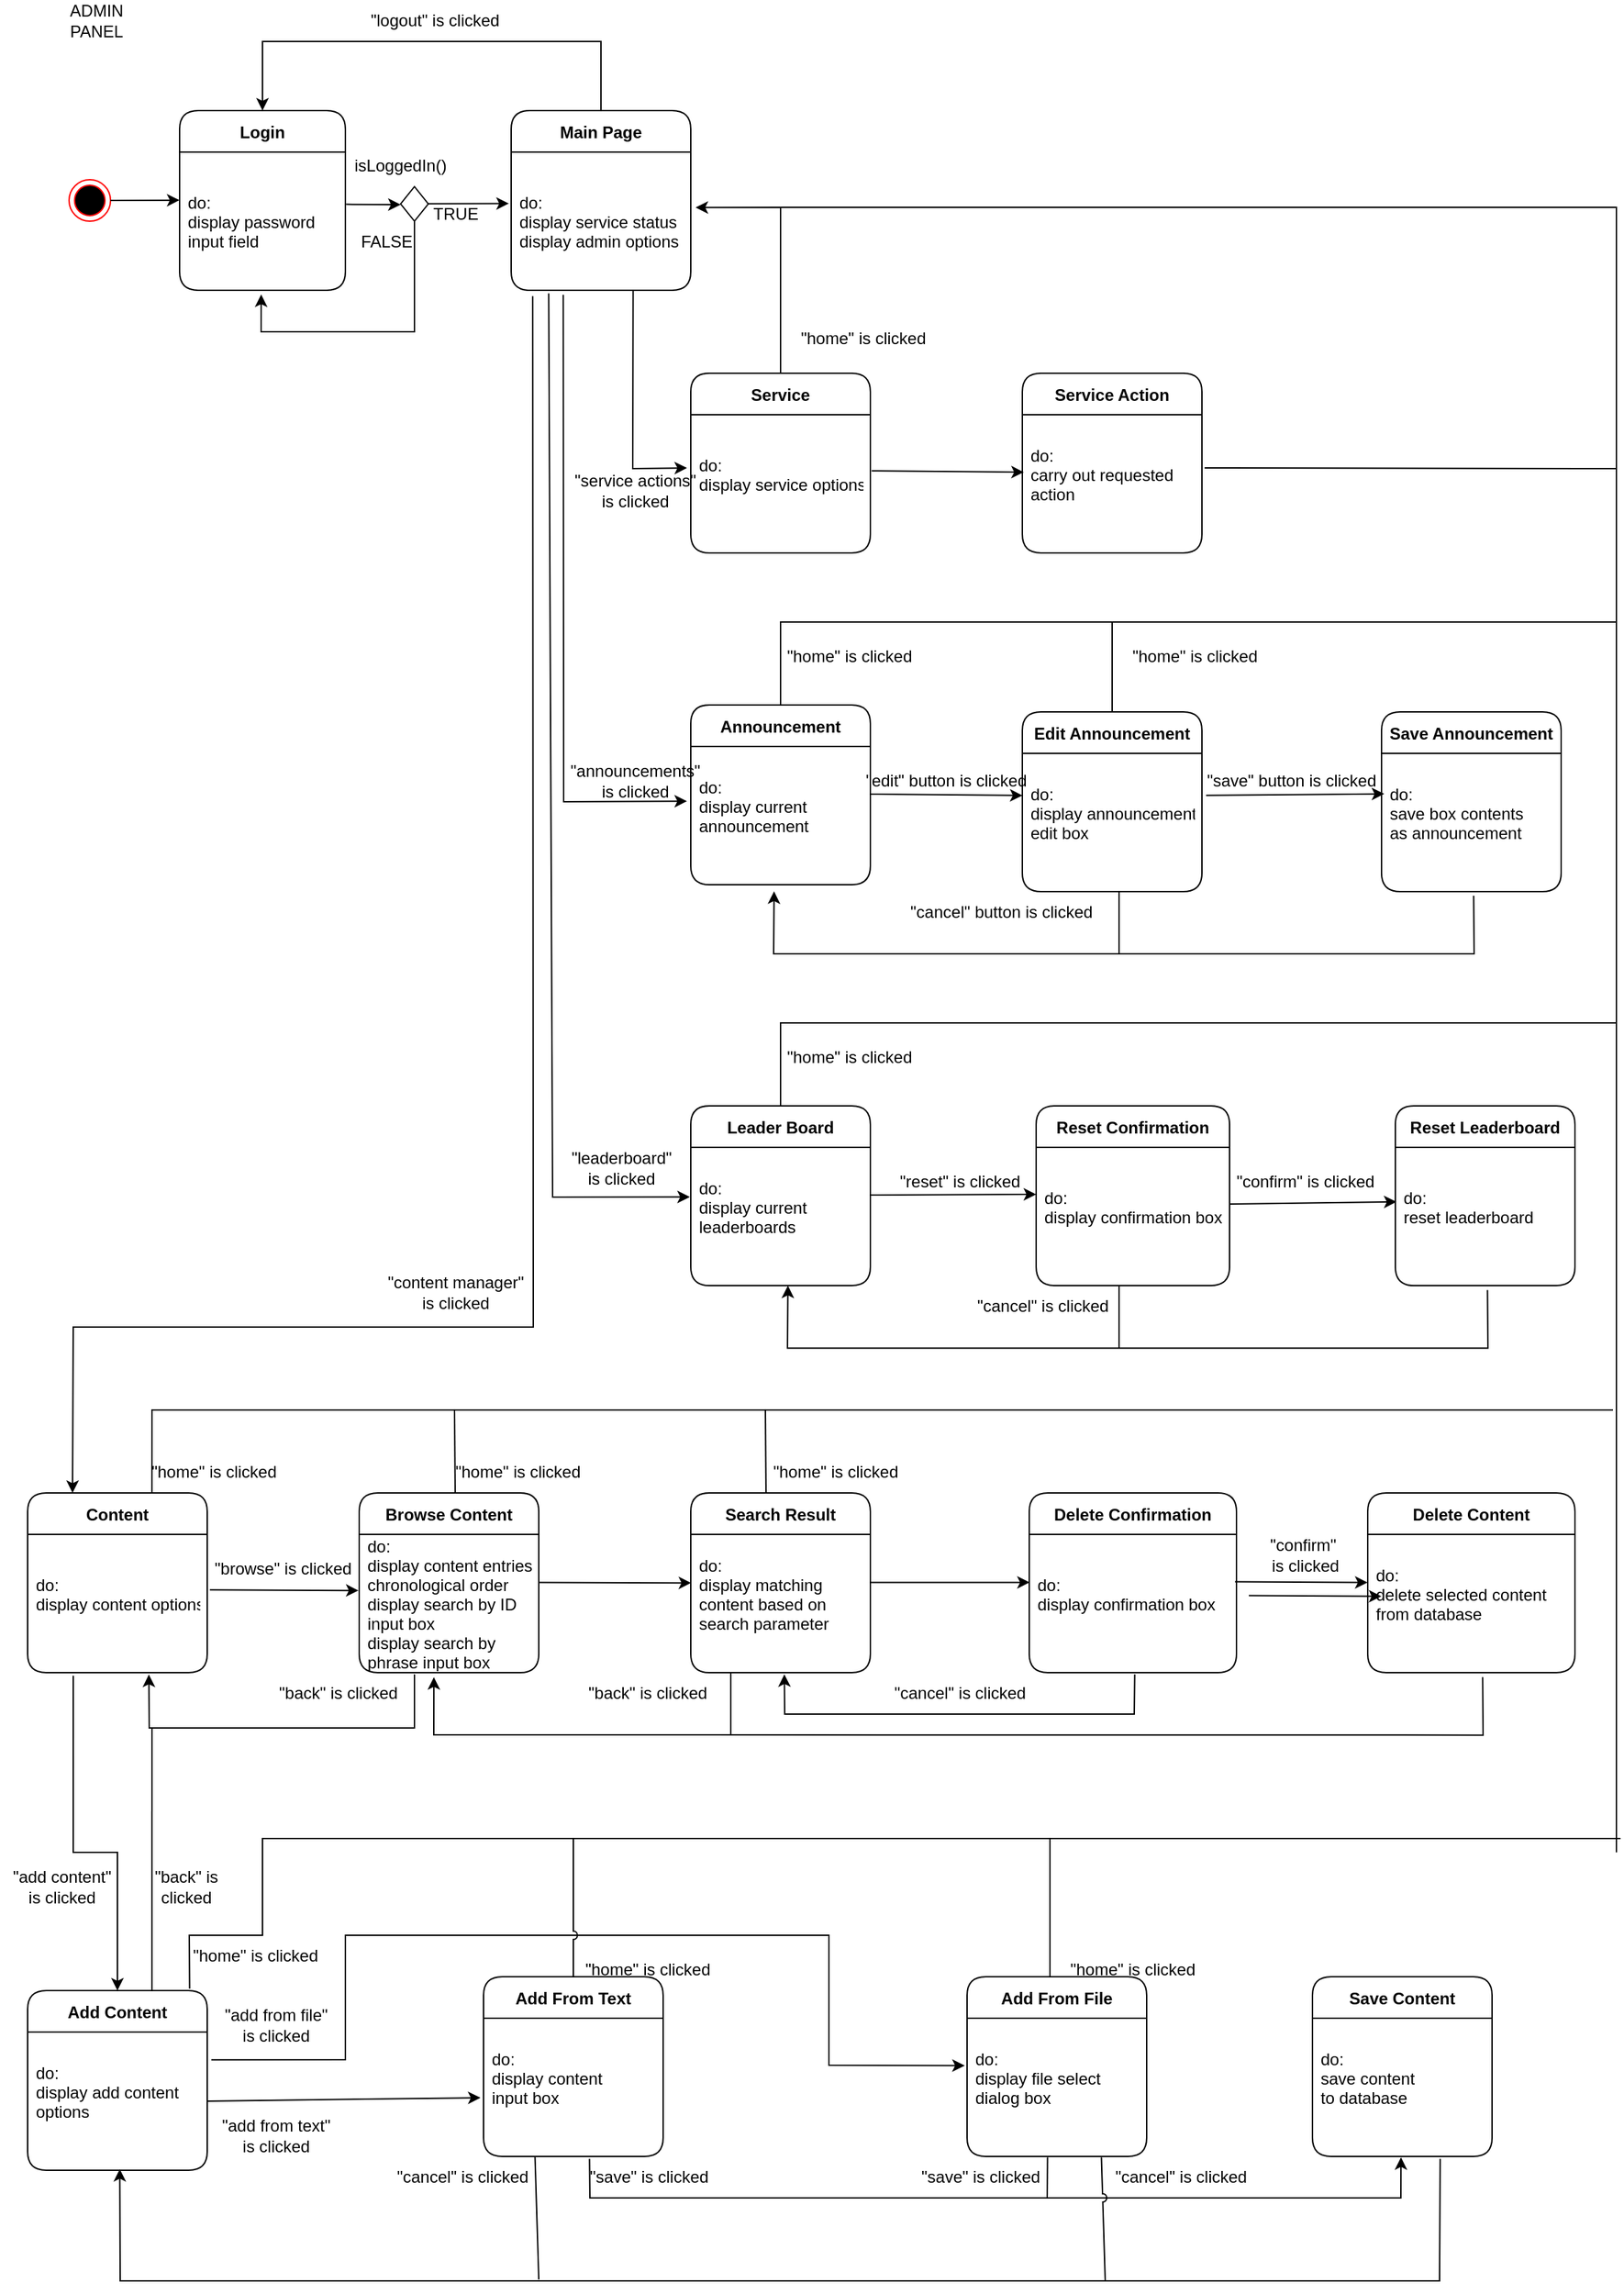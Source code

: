 <mxfile version="15.9.1" type="github">
  <diagram id="bBl0uM8PyTTQ0kxkWniF" name="Page-1">
    <mxGraphModel dx="1497" dy="802" grid="1" gridSize="10" guides="1" tooltips="1" connect="1" arrows="1" fold="1" page="1" pageScale="1" pageWidth="827" pageHeight="1169" math="0" shadow="0">
      <root>
        <mxCell id="0" />
        <mxCell id="1" parent="0" />
        <mxCell id="r1ISIz02WGAyI84771dC-1" value="" style="ellipse;html=1;shape=endState;fillColor=#000000;strokeColor=#ff0000;" parent="1" vertex="1">
          <mxGeometry x="80" y="200" width="30" height="30" as="geometry" />
        </mxCell>
        <mxCell id="r1ISIz02WGAyI84771dC-3" value="Login" style="swimlane;fontStyle=1;childLayout=stackLayout;horizontal=1;startSize=30;horizontalStack=0;resizeParent=1;resizeParentMax=0;resizeLast=0;collapsible=1;marginBottom=0;rounded=1;" parent="1" vertex="1">
          <mxGeometry x="160" y="150" width="120" height="130" as="geometry" />
        </mxCell>
        <mxCell id="r1ISIz02WGAyI84771dC-4" value="do: &#xa;display password &#xa;input field" style="text;strokeColor=none;fillColor=none;align=left;verticalAlign=middle;spacingLeft=4;spacingRight=4;overflow=hidden;points=[[0,0.5],[1,0.5]];portConstraint=eastwest;rotatable=0;" parent="r1ISIz02WGAyI84771dC-3" vertex="1">
          <mxGeometry y="30" width="120" height="100" as="geometry" />
        </mxCell>
        <mxCell id="r1ISIz02WGAyI84771dC-8" value="" style="endArrow=classic;html=1;rounded=0;exitX=1;exitY=0.5;exitDx=0;exitDy=0;entryX=-0.001;entryY=0.348;entryDx=0;entryDy=0;entryPerimeter=0;" parent="1" source="r1ISIz02WGAyI84771dC-1" target="r1ISIz02WGAyI84771dC-4" edge="1">
          <mxGeometry width="50" height="50" relative="1" as="geometry">
            <mxPoint x="160" y="170" as="sourcePoint" />
            <mxPoint x="230" y="215" as="targetPoint" />
          </mxGeometry>
        </mxCell>
        <mxCell id="HgPbjYQ1XVsyM2-B97IY-1" value="ADMIN PANEL" style="text;html=1;strokeColor=none;fillColor=none;align=center;verticalAlign=middle;whiteSpace=wrap;rounded=0;" parent="1" vertex="1">
          <mxGeometry x="70" y="70" width="60" height="30" as="geometry" />
        </mxCell>
        <mxCell id="DFZmVCu-qsXQX8Id_bJ5-1" value="Main Page" style="swimlane;fontStyle=1;childLayout=stackLayout;horizontal=1;startSize=30;horizontalStack=0;resizeParent=1;resizeParentMax=0;resizeLast=0;collapsible=1;marginBottom=0;rounded=1;" vertex="1" parent="1">
          <mxGeometry x="400" y="150" width="130" height="130" as="geometry" />
        </mxCell>
        <mxCell id="DFZmVCu-qsXQX8Id_bJ5-2" value="do:&#xa;display service status &#xa;display admin options" style="text;strokeColor=none;fillColor=none;align=left;verticalAlign=middle;spacingLeft=4;spacingRight=4;overflow=hidden;points=[[0,0.5],[1,0.5]];portConstraint=eastwest;rotatable=0;" vertex="1" parent="DFZmVCu-qsXQX8Id_bJ5-1">
          <mxGeometry y="30" width="130" height="100" as="geometry" />
        </mxCell>
        <mxCell id="DFZmVCu-qsXQX8Id_bJ5-3" value="" style="rhombus;whiteSpace=wrap;html=1;" vertex="1" parent="1">
          <mxGeometry x="320" y="205" width="20" height="25" as="geometry" />
        </mxCell>
        <mxCell id="DFZmVCu-qsXQX8Id_bJ5-4" value="" style="endArrow=classic;html=1;rounded=0;exitX=1.005;exitY=0.378;exitDx=0;exitDy=0;exitPerimeter=0;" edge="1" parent="1" source="r1ISIz02WGAyI84771dC-4">
          <mxGeometry width="50" height="50" relative="1" as="geometry">
            <mxPoint x="390" y="410" as="sourcePoint" />
            <mxPoint x="320" y="218" as="targetPoint" />
          </mxGeometry>
        </mxCell>
        <mxCell id="DFZmVCu-qsXQX8Id_bJ5-6" value="" style="endArrow=classic;html=1;rounded=0;exitX=1.005;exitY=0.378;exitDx=0;exitDy=0;exitPerimeter=0;entryX=-0.013;entryY=0.372;entryDx=0;entryDy=0;entryPerimeter=0;" edge="1" parent="1" target="DFZmVCu-qsXQX8Id_bJ5-2">
          <mxGeometry width="50" height="50" relative="1" as="geometry">
            <mxPoint x="340.0" y="217.4" as="sourcePoint" />
            <mxPoint x="379.4" y="217.6" as="targetPoint" />
          </mxGeometry>
        </mxCell>
        <mxCell id="DFZmVCu-qsXQX8Id_bJ5-7" value="" style="endArrow=classic;html=1;rounded=0;exitX=1.005;exitY=0.378;exitDx=0;exitDy=0;exitPerimeter=0;entryX=0.492;entryY=1.03;entryDx=0;entryDy=0;entryPerimeter=0;" edge="1" parent="1" target="r1ISIz02WGAyI84771dC-4">
          <mxGeometry width="50" height="50" relative="1" as="geometry">
            <mxPoint x="330" y="230.0" as="sourcePoint" />
            <mxPoint x="300" y="270" as="targetPoint" />
            <Array as="points">
              <mxPoint x="330" y="310" />
              <mxPoint x="219" y="310" />
            </Array>
          </mxGeometry>
        </mxCell>
        <mxCell id="DFZmVCu-qsXQX8Id_bJ5-8" value="isLoggedIn()" style="text;html=1;strokeColor=none;fillColor=none;align=center;verticalAlign=middle;whiteSpace=wrap;rounded=0;" vertex="1" parent="1">
          <mxGeometry x="290" y="175" width="60" height="30" as="geometry" />
        </mxCell>
        <mxCell id="DFZmVCu-qsXQX8Id_bJ5-9" value="TRUE" style="text;html=1;strokeColor=none;fillColor=none;align=center;verticalAlign=middle;whiteSpace=wrap;rounded=0;" vertex="1" parent="1">
          <mxGeometry x="330" y="210" width="60" height="30" as="geometry" />
        </mxCell>
        <mxCell id="DFZmVCu-qsXQX8Id_bJ5-10" value="FALSE" style="text;html=1;strokeColor=none;fillColor=none;align=center;verticalAlign=middle;whiteSpace=wrap;rounded=0;" vertex="1" parent="1">
          <mxGeometry x="280" y="230" width="60" height="30" as="geometry" />
        </mxCell>
        <mxCell id="DFZmVCu-qsXQX8Id_bJ5-11" value="Service" style="swimlane;fontStyle=1;childLayout=stackLayout;horizontal=1;startSize=30;horizontalStack=0;resizeParent=1;resizeParentMax=0;resizeLast=0;collapsible=1;marginBottom=0;rounded=1;" vertex="1" parent="1">
          <mxGeometry x="530" y="340" width="130" height="130" as="geometry" />
        </mxCell>
        <mxCell id="DFZmVCu-qsXQX8Id_bJ5-12" value="do:&#xa;display service options&#xa;" style="text;strokeColor=none;fillColor=none;align=left;verticalAlign=middle;spacingLeft=4;spacingRight=4;overflow=hidden;points=[[0,0.5],[1,0.5]];portConstraint=eastwest;rotatable=0;" vertex="1" parent="DFZmVCu-qsXQX8Id_bJ5-11">
          <mxGeometry y="30" width="130" height="100" as="geometry" />
        </mxCell>
        <mxCell id="DFZmVCu-qsXQX8Id_bJ5-13" value="" style="endArrow=classic;html=1;rounded=0;exitX=0.5;exitY=0;exitDx=0;exitDy=0;entryX=0.5;entryY=0;entryDx=0;entryDy=0;" edge="1" parent="1" source="DFZmVCu-qsXQX8Id_bJ5-1" target="r1ISIz02WGAyI84771dC-3">
          <mxGeometry width="50" height="50" relative="1" as="geometry">
            <mxPoint x="460" y="360" as="sourcePoint" />
            <mxPoint x="510" y="310" as="targetPoint" />
            <Array as="points">
              <mxPoint x="465" y="100" />
              <mxPoint x="220" y="100" />
            </Array>
          </mxGeometry>
        </mxCell>
        <mxCell id="DFZmVCu-qsXQX8Id_bJ5-14" value="&quot;logout&quot; is clicked" style="text;html=1;strokeColor=none;fillColor=none;align=center;verticalAlign=middle;whiteSpace=wrap;rounded=0;" vertex="1" parent="1">
          <mxGeometry x="260" y="70" width="170" height="30" as="geometry" />
        </mxCell>
        <mxCell id="DFZmVCu-qsXQX8Id_bJ5-15" value="Service Action" style="swimlane;fontStyle=1;childLayout=stackLayout;horizontal=1;startSize=30;horizontalStack=0;resizeParent=1;resizeParentMax=0;resizeLast=0;collapsible=1;marginBottom=0;rounded=1;" vertex="1" parent="1">
          <mxGeometry x="770" y="340" width="130" height="130" as="geometry" />
        </mxCell>
        <mxCell id="DFZmVCu-qsXQX8Id_bJ5-16" value="do:&#xa;carry out requested &#xa;action&#xa;" style="text;strokeColor=none;fillColor=none;align=left;verticalAlign=middle;spacingLeft=4;spacingRight=4;overflow=hidden;points=[[0,0.5],[1,0.5]];portConstraint=eastwest;rotatable=0;" vertex="1" parent="DFZmVCu-qsXQX8Id_bJ5-15">
          <mxGeometry y="30" width="130" height="100" as="geometry" />
        </mxCell>
        <mxCell id="DFZmVCu-qsXQX8Id_bJ5-17" value="" style="endArrow=classic;html=1;rounded=0;exitX=1.007;exitY=0.406;exitDx=0;exitDy=0;exitPerimeter=0;entryX=0.008;entryY=0.416;entryDx=0;entryDy=0;entryPerimeter=0;" edge="1" parent="1" source="DFZmVCu-qsXQX8Id_bJ5-12" target="DFZmVCu-qsXQX8Id_bJ5-16">
          <mxGeometry width="50" height="50" relative="1" as="geometry">
            <mxPoint x="460" y="350" as="sourcePoint" />
            <mxPoint x="510" y="300" as="targetPoint" />
          </mxGeometry>
        </mxCell>
        <mxCell id="DFZmVCu-qsXQX8Id_bJ5-18" value="&quot;edit&quot; button is clicked" style="text;html=1;strokeColor=none;fillColor=none;align=center;verticalAlign=middle;whiteSpace=wrap;rounded=0;" vertex="1" parent="1">
          <mxGeometry x="630" y="620" width="170" height="30" as="geometry" />
        </mxCell>
        <mxCell id="DFZmVCu-qsXQX8Id_bJ5-19" value="&quot;home&quot; is clicked" style="text;html=1;strokeColor=none;fillColor=none;align=center;verticalAlign=middle;whiteSpace=wrap;rounded=0;" vertex="1" parent="1">
          <mxGeometry x="570" y="300" width="170" height="30" as="geometry" />
        </mxCell>
        <mxCell id="DFZmVCu-qsXQX8Id_bJ5-21" value="" style="endArrow=classic;html=1;rounded=0;exitX=0.5;exitY=0;exitDx=0;exitDy=0;entryX=1.027;entryY=0.401;entryDx=0;entryDy=0;entryPerimeter=0;" edge="1" parent="1" source="DFZmVCu-qsXQX8Id_bJ5-11" target="DFZmVCu-qsXQX8Id_bJ5-2">
          <mxGeometry width="50" height="50" relative="1" as="geometry">
            <mxPoint x="420" y="300" as="sourcePoint" />
            <mxPoint x="470" y="250" as="targetPoint" />
            <Array as="points">
              <mxPoint x="595" y="220" />
            </Array>
          </mxGeometry>
        </mxCell>
        <mxCell id="DFZmVCu-qsXQX8Id_bJ5-22" value="" style="endArrow=none;html=1;rounded=0;" edge="1" parent="1">
          <mxGeometry width="50" height="50" relative="1" as="geometry">
            <mxPoint x="1200" y="1410" as="sourcePoint" />
            <mxPoint x="590" y="220" as="targetPoint" />
            <Array as="points">
              <mxPoint x="1200" y="220" />
            </Array>
          </mxGeometry>
        </mxCell>
        <mxCell id="DFZmVCu-qsXQX8Id_bJ5-23" value="" style="endArrow=none;html=1;rounded=0;exitX=1.015;exitY=0.385;exitDx=0;exitDy=0;exitPerimeter=0;" edge="1" parent="1" source="DFZmVCu-qsXQX8Id_bJ5-16">
          <mxGeometry width="50" height="50" relative="1" as="geometry">
            <mxPoint x="420" y="300" as="sourcePoint" />
            <mxPoint x="1200" y="409" as="targetPoint" />
          </mxGeometry>
        </mxCell>
        <mxCell id="DFZmVCu-qsXQX8Id_bJ5-24" value="Announcement" style="swimlane;fontStyle=1;childLayout=stackLayout;horizontal=1;startSize=30;horizontalStack=0;resizeParent=1;resizeParentMax=0;resizeLast=0;collapsible=1;marginBottom=0;rounded=1;" vertex="1" parent="1">
          <mxGeometry x="530" y="580" width="130" height="130" as="geometry" />
        </mxCell>
        <mxCell id="DFZmVCu-qsXQX8Id_bJ5-25" value="do:&#xa;display current &#xa;announcement&#xa;" style="text;strokeColor=none;fillColor=none;align=left;verticalAlign=middle;spacingLeft=4;spacingRight=4;overflow=hidden;points=[[0,0.5],[1,0.5]];portConstraint=eastwest;rotatable=0;" vertex="1" parent="DFZmVCu-qsXQX8Id_bJ5-24">
          <mxGeometry y="30" width="130" height="100" as="geometry" />
        </mxCell>
        <mxCell id="DFZmVCu-qsXQX8Id_bJ5-26" value="" style="endArrow=none;html=1;rounded=0;exitX=0.5;exitY=0;exitDx=0;exitDy=0;" edge="1" parent="1" source="DFZmVCu-qsXQX8Id_bJ5-24">
          <mxGeometry width="50" height="50" relative="1" as="geometry">
            <mxPoint x="590" y="570" as="sourcePoint" />
            <mxPoint x="1200" y="520" as="targetPoint" />
            <Array as="points">
              <mxPoint x="595" y="520" />
            </Array>
          </mxGeometry>
        </mxCell>
        <mxCell id="DFZmVCu-qsXQX8Id_bJ5-28" value="&quot;home&quot; is clicked" style="text;html=1;strokeColor=none;fillColor=none;align=center;verticalAlign=middle;whiteSpace=wrap;rounded=0;" vertex="1" parent="1">
          <mxGeometry x="560" y="530" width="170" height="30" as="geometry" />
        </mxCell>
        <mxCell id="DFZmVCu-qsXQX8Id_bJ5-29" value="Edit Announcement" style="swimlane;fontStyle=1;childLayout=stackLayout;horizontal=1;startSize=30;horizontalStack=0;resizeParent=1;resizeParentMax=0;resizeLast=0;collapsible=1;marginBottom=0;rounded=1;" vertex="1" parent="1">
          <mxGeometry x="770" y="585" width="130" height="130" as="geometry" />
        </mxCell>
        <mxCell id="DFZmVCu-qsXQX8Id_bJ5-30" value="do:&#xa;display announcement &#xa;edit box&#xa;" style="text;strokeColor=none;fillColor=none;align=left;verticalAlign=middle;spacingLeft=4;spacingRight=4;overflow=hidden;points=[[0,0.5],[1,0.5]];portConstraint=eastwest;rotatable=0;" vertex="1" parent="DFZmVCu-qsXQX8Id_bJ5-29">
          <mxGeometry y="30" width="130" height="100" as="geometry" />
        </mxCell>
        <mxCell id="DFZmVCu-qsXQX8Id_bJ5-31" value="" style="endArrow=classic;html=1;rounded=0;exitX=1.007;exitY=0.406;exitDx=0;exitDy=0;exitPerimeter=0;entryX=0.008;entryY=0.416;entryDx=0;entryDy=0;entryPerimeter=0;" edge="1" parent="1">
          <mxGeometry width="50" height="50" relative="1" as="geometry">
            <mxPoint x="660.0" y="644.47" as="sourcePoint" />
            <mxPoint x="770.13" y="645.47" as="targetPoint" />
          </mxGeometry>
        </mxCell>
        <mxCell id="DFZmVCu-qsXQX8Id_bJ5-32" value="Save Announcement" style="swimlane;fontStyle=1;childLayout=stackLayout;horizontal=1;startSize=30;horizontalStack=0;resizeParent=1;resizeParentMax=0;resizeLast=0;collapsible=1;marginBottom=0;rounded=1;" vertex="1" parent="1">
          <mxGeometry x="1030" y="585" width="130" height="130" as="geometry" />
        </mxCell>
        <mxCell id="DFZmVCu-qsXQX8Id_bJ5-33" value="do:&#xa;save box contents&#xa;as announcement&#xa;" style="text;strokeColor=none;fillColor=none;align=left;verticalAlign=middle;spacingLeft=4;spacingRight=4;overflow=hidden;points=[[0,0.5],[1,0.5]];portConstraint=eastwest;rotatable=0;" vertex="1" parent="DFZmVCu-qsXQX8Id_bJ5-32">
          <mxGeometry y="30" width="130" height="100" as="geometry" />
        </mxCell>
        <mxCell id="DFZmVCu-qsXQX8Id_bJ5-34" value="" style="endArrow=classic;html=1;rounded=0;exitX=1.023;exitY=0.304;exitDx=0;exitDy=0;exitPerimeter=0;entryX=0.015;entryY=0.293;entryDx=0;entryDy=0;entryPerimeter=0;" edge="1" parent="1" source="DFZmVCu-qsXQX8Id_bJ5-30" target="DFZmVCu-qsXQX8Id_bJ5-33">
          <mxGeometry width="50" height="50" relative="1" as="geometry">
            <mxPoint x="640" y="610" as="sourcePoint" />
            <mxPoint x="690" y="560" as="targetPoint" />
          </mxGeometry>
        </mxCell>
        <mxCell id="DFZmVCu-qsXQX8Id_bJ5-35" value="&quot;save&quot; button is clicked" style="text;html=1;strokeColor=none;fillColor=none;align=center;verticalAlign=middle;whiteSpace=wrap;rounded=0;" vertex="1" parent="1">
          <mxGeometry x="880" y="620" width="170" height="30" as="geometry" />
        </mxCell>
        <mxCell id="DFZmVCu-qsXQX8Id_bJ5-38" value="&quot;home&quot; is clicked" style="text;html=1;strokeColor=none;fillColor=none;align=center;verticalAlign=middle;whiteSpace=wrap;rounded=0;" vertex="1" parent="1">
          <mxGeometry x="810" y="530" width="170" height="30" as="geometry" />
        </mxCell>
        <mxCell id="DFZmVCu-qsXQX8Id_bJ5-39" value="" style="endArrow=none;html=1;rounded=0;entryX=0.5;entryY=0;entryDx=0;entryDy=0;" edge="1" parent="1" target="DFZmVCu-qsXQX8Id_bJ5-29">
          <mxGeometry width="50" height="50" relative="1" as="geometry">
            <mxPoint x="835" y="520" as="sourcePoint" />
            <mxPoint x="690" y="560" as="targetPoint" />
          </mxGeometry>
        </mxCell>
        <mxCell id="DFZmVCu-qsXQX8Id_bJ5-40" value="" style="endArrow=classic;html=1;rounded=0;entryX=0.464;entryY=1.048;entryDx=0;entryDy=0;entryPerimeter=0;exitX=0.513;exitY=1.03;exitDx=0;exitDy=0;exitPerimeter=0;" edge="1" parent="1" source="DFZmVCu-qsXQX8Id_bJ5-33" target="DFZmVCu-qsXQX8Id_bJ5-25">
          <mxGeometry width="50" height="50" relative="1" as="geometry">
            <mxPoint x="840" y="715" as="sourcePoint" />
            <mxPoint x="690" y="560" as="targetPoint" />
            <Array as="points">
              <mxPoint x="1097" y="760" />
              <mxPoint x="590" y="760" />
            </Array>
          </mxGeometry>
        </mxCell>
        <mxCell id="DFZmVCu-qsXQX8Id_bJ5-41" value="&quot;cancel&quot; button is clicked" style="text;html=1;strokeColor=none;fillColor=none;align=center;verticalAlign=middle;whiteSpace=wrap;rounded=0;" vertex="1" parent="1">
          <mxGeometry x="670" y="715" width="170" height="30" as="geometry" />
        </mxCell>
        <mxCell id="DFZmVCu-qsXQX8Id_bJ5-42" value="Leader Board" style="swimlane;fontStyle=1;childLayout=stackLayout;horizontal=1;startSize=30;horizontalStack=0;resizeParent=1;resizeParentMax=0;resizeLast=0;collapsible=1;marginBottom=0;rounded=1;" vertex="1" parent="1">
          <mxGeometry x="530" y="870" width="130" height="130" as="geometry" />
        </mxCell>
        <mxCell id="DFZmVCu-qsXQX8Id_bJ5-43" value="do:&#xa;display current &#xa;leaderboards&#xa;" style="text;strokeColor=none;fillColor=none;align=left;verticalAlign=middle;spacingLeft=4;spacingRight=4;overflow=hidden;points=[[0,0.5],[1,0.5]];portConstraint=eastwest;rotatable=0;" vertex="1" parent="DFZmVCu-qsXQX8Id_bJ5-42">
          <mxGeometry y="30" width="130" height="100" as="geometry" />
        </mxCell>
        <mxCell id="DFZmVCu-qsXQX8Id_bJ5-44" value="Reset Confirmation" style="swimlane;fontStyle=1;childLayout=stackLayout;horizontal=1;startSize=30;horizontalStack=0;resizeParent=1;resizeParentMax=0;resizeLast=0;collapsible=1;marginBottom=0;rounded=1;" vertex="1" parent="1">
          <mxGeometry x="780" y="870" width="140" height="130" as="geometry" />
        </mxCell>
        <mxCell id="DFZmVCu-qsXQX8Id_bJ5-45" value="do:&#xa;display confirmation box&#xa;" style="text;strokeColor=none;fillColor=none;align=left;verticalAlign=middle;spacingLeft=4;spacingRight=4;overflow=hidden;points=[[0,0.5],[1,0.5]];portConstraint=eastwest;rotatable=0;" vertex="1" parent="DFZmVCu-qsXQX8Id_bJ5-44">
          <mxGeometry y="30" width="140" height="100" as="geometry" />
        </mxCell>
        <mxCell id="DFZmVCu-qsXQX8Id_bJ5-46" value="Reset Leaderboard" style="swimlane;fontStyle=1;childLayout=stackLayout;horizontal=1;startSize=30;horizontalStack=0;resizeParent=1;resizeParentMax=0;resizeLast=0;collapsible=1;marginBottom=0;rounded=1;" vertex="1" parent="1">
          <mxGeometry x="1040" y="870" width="130" height="130" as="geometry" />
        </mxCell>
        <mxCell id="DFZmVCu-qsXQX8Id_bJ5-47" value="do:&#xa;reset leaderboard&#xa;" style="text;strokeColor=none;fillColor=none;align=left;verticalAlign=middle;spacingLeft=4;spacingRight=4;overflow=hidden;points=[[0,0.5],[1,0.5]];portConstraint=eastwest;rotatable=0;" vertex="1" parent="DFZmVCu-qsXQX8Id_bJ5-46">
          <mxGeometry y="30" width="130" height="100" as="geometry" />
        </mxCell>
        <mxCell id="DFZmVCu-qsXQX8Id_bJ5-49" value="" style="endArrow=classic;html=1;rounded=0;entryX=0.464;entryY=1.048;entryDx=0;entryDy=0;entryPerimeter=0;exitX=0.513;exitY=1.03;exitDx=0;exitDy=0;exitPerimeter=0;" edge="1" parent="1">
          <mxGeometry width="50" height="50" relative="1" as="geometry">
            <mxPoint x="1106.69" y="1003.2" as="sourcePoint" />
            <mxPoint x="600.32" y="1000" as="targetPoint" />
            <Array as="points">
              <mxPoint x="1107" y="1045.2" />
              <mxPoint x="600" y="1045.2" />
            </Array>
          </mxGeometry>
        </mxCell>
        <mxCell id="DFZmVCu-qsXQX8Id_bJ5-50" value="" style="endArrow=none;html=1;rounded=0;exitX=0.5;exitY=0;exitDx=0;exitDy=0;" edge="1" parent="1">
          <mxGeometry width="50" height="50" relative="1" as="geometry">
            <mxPoint x="595" y="870" as="sourcePoint" />
            <mxPoint x="1200" y="810" as="targetPoint" />
            <Array as="points">
              <mxPoint x="595" y="810" />
            </Array>
          </mxGeometry>
        </mxCell>
        <mxCell id="DFZmVCu-qsXQX8Id_bJ5-51" value="&quot;home&quot; is clicked" style="text;html=1;strokeColor=none;fillColor=none;align=center;verticalAlign=middle;whiteSpace=wrap;rounded=0;" vertex="1" parent="1">
          <mxGeometry x="560" y="820" width="170" height="30" as="geometry" />
        </mxCell>
        <mxCell id="DFZmVCu-qsXQX8Id_bJ5-54" value="&quot;cancel&quot; is clicked" style="text;html=1;strokeColor=none;fillColor=none;align=center;verticalAlign=middle;whiteSpace=wrap;rounded=0;" vertex="1" parent="1">
          <mxGeometry x="700" y="1000" width="170" height="30" as="geometry" />
        </mxCell>
        <mxCell id="DFZmVCu-qsXQX8Id_bJ5-55" value="" style="endArrow=none;html=1;rounded=0;exitX=1;exitY=0;exitDx=0;exitDy=0;" edge="1" parent="1" source="DFZmVCu-qsXQX8Id_bJ5-41">
          <mxGeometry width="50" height="50" relative="1" as="geometry">
            <mxPoint x="640" y="790" as="sourcePoint" />
            <mxPoint x="840" y="760" as="targetPoint" />
          </mxGeometry>
        </mxCell>
        <mxCell id="DFZmVCu-qsXQX8Id_bJ5-56" value="" style="endArrow=none;html=1;rounded=0;exitX=1;exitY=0;exitDx=0;exitDy=0;" edge="1" parent="1">
          <mxGeometry width="50" height="50" relative="1" as="geometry">
            <mxPoint x="840" y="1000" as="sourcePoint" />
            <mxPoint x="840" y="1045" as="targetPoint" />
          </mxGeometry>
        </mxCell>
        <mxCell id="DFZmVCu-qsXQX8Id_bJ5-57" value="" style="endArrow=classic;html=1;rounded=0;exitX=1.007;exitY=0.406;exitDx=0;exitDy=0;exitPerimeter=0;" edge="1" parent="1">
          <mxGeometry width="50" height="50" relative="1" as="geometry">
            <mxPoint x="660" y="934.47" as="sourcePoint" />
            <mxPoint x="780" y="934" as="targetPoint" />
          </mxGeometry>
        </mxCell>
        <mxCell id="DFZmVCu-qsXQX8Id_bJ5-58" value="&quot;reset&quot; is clicked" style="text;html=1;strokeColor=none;fillColor=none;align=center;verticalAlign=middle;whiteSpace=wrap;rounded=0;" vertex="1" parent="1">
          <mxGeometry x="640" y="910" width="170" height="30" as="geometry" />
        </mxCell>
        <mxCell id="DFZmVCu-qsXQX8Id_bJ5-59" value="&quot;confirm&quot;&amp;nbsp;is clicked" style="text;html=1;strokeColor=none;fillColor=none;align=center;verticalAlign=middle;whiteSpace=wrap;rounded=0;" vertex="1" parent="1">
          <mxGeometry x="890" y="910" width="170" height="30" as="geometry" />
        </mxCell>
        <mxCell id="DFZmVCu-qsXQX8Id_bJ5-60" value="" style="endArrow=classic;html=1;rounded=0;exitX=1.003;exitY=0.41;exitDx=0;exitDy=0;exitPerimeter=0;entryX=0.887;entryY=0.981;entryDx=0;entryDy=0;entryPerimeter=0;" edge="1" parent="1" source="DFZmVCu-qsXQX8Id_bJ5-45" target="DFZmVCu-qsXQX8Id_bJ5-59">
          <mxGeometry width="50" height="50" relative="1" as="geometry">
            <mxPoint x="870" y="940" as="sourcePoint" />
            <mxPoint x="920" y="890" as="targetPoint" />
          </mxGeometry>
        </mxCell>
        <mxCell id="DFZmVCu-qsXQX8Id_bJ5-61" value="Content" style="swimlane;fontStyle=1;childLayout=stackLayout;horizontal=1;startSize=30;horizontalStack=0;resizeParent=1;resizeParentMax=0;resizeLast=0;collapsible=1;marginBottom=0;rounded=1;" vertex="1" parent="1">
          <mxGeometry x="50" y="1150" width="130" height="130" as="geometry" />
        </mxCell>
        <mxCell id="DFZmVCu-qsXQX8Id_bJ5-62" value="do:&#xa;display content options&#xa;" style="text;strokeColor=none;fillColor=none;align=left;verticalAlign=middle;spacingLeft=4;spacingRight=4;overflow=hidden;points=[[0,0.5],[1,0.5]];portConstraint=eastwest;rotatable=0;" vertex="1" parent="DFZmVCu-qsXQX8Id_bJ5-61">
          <mxGeometry y="30" width="130" height="100" as="geometry" />
        </mxCell>
        <mxCell id="DFZmVCu-qsXQX8Id_bJ5-63" value="" style="endArrow=none;html=1;rounded=0;exitX=0.692;exitY=0;exitDx=0;exitDy=0;exitPerimeter=0;" edge="1" parent="1" source="DFZmVCu-qsXQX8Id_bJ5-61">
          <mxGeometry width="50" height="50" relative="1" as="geometry">
            <mxPoint x="592.5" y="1150" as="sourcePoint" />
            <mxPoint x="1197.5" y="1090" as="targetPoint" />
            <Array as="points">
              <mxPoint x="140" y="1090" />
            </Array>
          </mxGeometry>
        </mxCell>
        <mxCell id="DFZmVCu-qsXQX8Id_bJ5-64" value="&quot;home&quot; is clicked" style="text;html=1;strokeColor=none;fillColor=none;align=center;verticalAlign=middle;whiteSpace=wrap;rounded=0;" vertex="1" parent="1">
          <mxGeometry x="100" y="1120" width="170" height="30" as="geometry" />
        </mxCell>
        <mxCell id="DFZmVCu-qsXQX8Id_bJ5-65" value="Browse Content" style="swimlane;fontStyle=1;childLayout=stackLayout;horizontal=1;startSize=30;horizontalStack=0;resizeParent=1;resizeParentMax=0;resizeLast=0;collapsible=1;marginBottom=0;rounded=1;" vertex="1" parent="1">
          <mxGeometry x="290" y="1150" width="130" height="130" as="geometry" />
        </mxCell>
        <mxCell id="DFZmVCu-qsXQX8Id_bJ5-66" value="do:&#xa;display content entries in &#xa;chronological order&#xa;display search by ID &#xa;input box&#xa;display search by &#xa;phrase input box&#xa;" style="text;strokeColor=none;fillColor=none;align=left;verticalAlign=middle;spacingLeft=4;spacingRight=4;overflow=hidden;points=[[0,0.5],[1,0.5]];portConstraint=eastwest;rotatable=0;" vertex="1" parent="DFZmVCu-qsXQX8Id_bJ5-65">
          <mxGeometry y="30" width="130" height="100" as="geometry" />
        </mxCell>
        <mxCell id="DFZmVCu-qsXQX8Id_bJ5-67" value="Search Result" style="swimlane;fontStyle=1;childLayout=stackLayout;horizontal=1;startSize=30;horizontalStack=0;resizeParent=1;resizeParentMax=0;resizeLast=0;collapsible=1;marginBottom=0;rounded=1;" vertex="1" parent="1">
          <mxGeometry x="530" y="1150" width="130" height="130" as="geometry" />
        </mxCell>
        <mxCell id="DFZmVCu-qsXQX8Id_bJ5-68" value="do:&#xa;display matching &#xa;content based on &#xa;search parameter&#xa;" style="text;strokeColor=none;fillColor=none;align=left;verticalAlign=middle;spacingLeft=4;spacingRight=4;overflow=hidden;points=[[0,0.5],[1,0.5]];portConstraint=eastwest;rotatable=0;" vertex="1" parent="DFZmVCu-qsXQX8Id_bJ5-67">
          <mxGeometry y="30" width="130" height="100" as="geometry" />
        </mxCell>
        <mxCell id="DFZmVCu-qsXQX8Id_bJ5-69" value="Delete Confirmation" style="swimlane;fontStyle=1;childLayout=stackLayout;horizontal=1;startSize=30;horizontalStack=0;resizeParent=1;resizeParentMax=0;resizeLast=0;collapsible=1;marginBottom=0;rounded=1;" vertex="1" parent="1">
          <mxGeometry x="775" y="1150" width="150" height="130" as="geometry" />
        </mxCell>
        <mxCell id="DFZmVCu-qsXQX8Id_bJ5-70" value="do:&#xa;display confirmation box&#xa;" style="text;strokeColor=none;fillColor=none;align=left;verticalAlign=middle;spacingLeft=4;spacingRight=4;overflow=hidden;points=[[0,0.5],[1,0.5]];portConstraint=eastwest;rotatable=0;" vertex="1" parent="DFZmVCu-qsXQX8Id_bJ5-69">
          <mxGeometry y="30" width="150" height="100" as="geometry" />
        </mxCell>
        <mxCell id="DFZmVCu-qsXQX8Id_bJ5-71" value="Delete Content" style="swimlane;fontStyle=1;childLayout=stackLayout;horizontal=1;startSize=30;horizontalStack=0;resizeParent=1;resizeParentMax=0;resizeLast=0;collapsible=1;marginBottom=0;rounded=1;" vertex="1" parent="1">
          <mxGeometry x="1020" y="1150" width="150" height="130" as="geometry" />
        </mxCell>
        <mxCell id="DFZmVCu-qsXQX8Id_bJ5-72" value="do:&#xa;delete selected content &#xa;from database&#xa;" style="text;strokeColor=none;fillColor=none;align=left;verticalAlign=middle;spacingLeft=4;spacingRight=4;overflow=hidden;points=[[0,0.5],[1,0.5]];portConstraint=eastwest;rotatable=0;" vertex="1" parent="DFZmVCu-qsXQX8Id_bJ5-71">
          <mxGeometry y="30" width="150" height="100" as="geometry" />
        </mxCell>
        <mxCell id="DFZmVCu-qsXQX8Id_bJ5-73" value="" style="endArrow=classic;html=1;rounded=0;exitX=1.015;exitY=0.401;exitDx=0;exitDy=0;exitPerimeter=0;entryX=-0.004;entryY=0.406;entryDx=0;entryDy=0;entryPerimeter=0;" edge="1" parent="1" source="DFZmVCu-qsXQX8Id_bJ5-62" target="DFZmVCu-qsXQX8Id_bJ5-66">
          <mxGeometry width="50" height="50" relative="1" as="geometry">
            <mxPoint x="560" y="1190" as="sourcePoint" />
            <mxPoint x="290" y="1217" as="targetPoint" />
          </mxGeometry>
        </mxCell>
        <mxCell id="DFZmVCu-qsXQX8Id_bJ5-74" value="" style="endArrow=classic;html=1;rounded=0;exitX=1.015;exitY=0.401;exitDx=0;exitDy=0;exitPerimeter=0;entryX=0.002;entryY=0.351;entryDx=0;entryDy=0;entryPerimeter=0;" edge="1" parent="1" target="DFZmVCu-qsXQX8Id_bJ5-68">
          <mxGeometry width="50" height="50" relative="1" as="geometry">
            <mxPoint x="420.0" y="1214.75" as="sourcePoint" />
            <mxPoint x="527.53" y="1215.25" as="targetPoint" />
          </mxGeometry>
        </mxCell>
        <mxCell id="DFZmVCu-qsXQX8Id_bJ5-75" value="" style="endArrow=classic;html=1;rounded=0;exitX=1.015;exitY=0.401;exitDx=0;exitDy=0;exitPerimeter=0;entryX=0.002;entryY=0.347;entryDx=0;entryDy=0;entryPerimeter=0;" edge="1" parent="1" target="DFZmVCu-qsXQX8Id_bJ5-70">
          <mxGeometry width="50" height="50" relative="1" as="geometry">
            <mxPoint x="660" y="1214.75" as="sourcePoint" />
            <mxPoint x="767.53" y="1215.25" as="targetPoint" />
          </mxGeometry>
        </mxCell>
        <mxCell id="DFZmVCu-qsXQX8Id_bJ5-77" value="&quot;confirm&quot;&amp;nbsp;&lt;br&gt;is clicked" style="text;html=1;strokeColor=none;fillColor=none;align=center;verticalAlign=middle;whiteSpace=wrap;rounded=0;" vertex="1" parent="1">
          <mxGeometry x="890" y="1180" width="170" height="30" as="geometry" />
        </mxCell>
        <mxCell id="DFZmVCu-qsXQX8Id_bJ5-76" value="" style="endArrow=classic;html=1;rounded=0;entryX=-0.001;entryY=0.348;entryDx=0;entryDy=0;entryPerimeter=0;exitX=0.993;exitY=0.343;exitDx=0;exitDy=0;exitPerimeter=0;" edge="1" parent="1" source="DFZmVCu-qsXQX8Id_bJ5-70" target="DFZmVCu-qsXQX8Id_bJ5-72">
          <mxGeometry width="50" height="50" relative="1" as="geometry">
            <mxPoint x="930" y="1215" as="sourcePoint" />
            <mxPoint x="1060.0" y="1214.47" as="targetPoint" />
          </mxGeometry>
        </mxCell>
        <mxCell id="DFZmVCu-qsXQX8Id_bJ5-78" value="" style="endArrow=classic;html=1;rounded=0;entryX=0.416;entryY=1.033;entryDx=0;entryDy=0;entryPerimeter=0;exitX=0.513;exitY=1.03;exitDx=0;exitDy=0;exitPerimeter=0;" edge="1" parent="1" target="DFZmVCu-qsXQX8Id_bJ5-66">
          <mxGeometry width="50" height="50" relative="1" as="geometry">
            <mxPoint x="1103.19" y="1283.2" as="sourcePoint" />
            <mxPoint x="596.82" y="1280" as="targetPoint" />
            <Array as="points">
              <mxPoint x="1103.5" y="1325.2" />
              <mxPoint x="344" y="1325" />
            </Array>
          </mxGeometry>
        </mxCell>
        <mxCell id="DFZmVCu-qsXQX8Id_bJ5-79" value="" style="endArrow=none;html=1;rounded=0;exitX=1;exitY=0;exitDx=0;exitDy=0;" edge="1" parent="1">
          <mxGeometry width="50" height="50" relative="1" as="geometry">
            <mxPoint x="558.95" y="1280" as="sourcePoint" />
            <mxPoint x="558.95" y="1325" as="targetPoint" />
          </mxGeometry>
        </mxCell>
        <mxCell id="DFZmVCu-qsXQX8Id_bJ5-81" value="&quot;cancel&quot; is clicked" style="text;html=1;strokeColor=none;fillColor=none;align=center;verticalAlign=middle;whiteSpace=wrap;rounded=0;" vertex="1" parent="1">
          <mxGeometry x="640" y="1280" width="170" height="30" as="geometry" />
        </mxCell>
        <mxCell id="DFZmVCu-qsXQX8Id_bJ5-82" value="&quot;back&quot; is clicked" style="text;html=1;strokeColor=none;fillColor=none;align=center;verticalAlign=middle;whiteSpace=wrap;rounded=0;" vertex="1" parent="1">
          <mxGeometry x="414" y="1280" width="170" height="30" as="geometry" />
        </mxCell>
        <mxCell id="DFZmVCu-qsXQX8Id_bJ5-83" value="" style="endArrow=none;html=1;rounded=0;" edge="1" parent="1">
          <mxGeometry width="50" height="50" relative="1" as="geometry">
            <mxPoint x="359" y="1090" as="sourcePoint" />
            <mxPoint x="359.47" y="1150" as="targetPoint" />
          </mxGeometry>
        </mxCell>
        <mxCell id="DFZmVCu-qsXQX8Id_bJ5-84" value="" style="endArrow=none;html=1;rounded=0;" edge="1" parent="1">
          <mxGeometry width="50" height="50" relative="1" as="geometry">
            <mxPoint x="584" y="1090" as="sourcePoint" />
            <mxPoint x="584.47" y="1150" as="targetPoint" />
          </mxGeometry>
        </mxCell>
        <mxCell id="DFZmVCu-qsXQX8Id_bJ5-85" value="&quot;home&quot; is clicked" style="text;html=1;strokeColor=none;fillColor=none;align=center;verticalAlign=middle;whiteSpace=wrap;rounded=0;" vertex="1" parent="1">
          <mxGeometry x="320" y="1120" width="170" height="30" as="geometry" />
        </mxCell>
        <mxCell id="DFZmVCu-qsXQX8Id_bJ5-86" value="&quot;home&quot; is clicked" style="text;html=1;strokeColor=none;fillColor=none;align=center;verticalAlign=middle;whiteSpace=wrap;rounded=0;" vertex="1" parent="1">
          <mxGeometry x="550" y="1120" width="170" height="30" as="geometry" />
        </mxCell>
        <mxCell id="DFZmVCu-qsXQX8Id_bJ5-89" value="" style="endArrow=classic;html=1;rounded=0;exitX=0.509;exitY=1.012;exitDx=0;exitDy=0;exitPerimeter=0;entryX=0.521;entryY=1.012;entryDx=0;entryDy=0;entryPerimeter=0;" edge="1" parent="1" source="DFZmVCu-qsXQX8Id_bJ5-70" target="DFZmVCu-qsXQX8Id_bJ5-68">
          <mxGeometry width="50" height="50" relative="1" as="geometry">
            <mxPoint x="570" y="1200" as="sourcePoint" />
            <mxPoint x="620" y="1150" as="targetPoint" />
            <Array as="points">
              <mxPoint x="851" y="1310" />
              <mxPoint x="598" y="1310" />
            </Array>
          </mxGeometry>
        </mxCell>
        <mxCell id="DFZmVCu-qsXQX8Id_bJ5-90" value="" style="endArrow=classic;html=1;rounded=0;exitX=0.509;exitY=1.012;exitDx=0;exitDy=0;exitPerimeter=0;entryX=0.675;entryY=1.014;entryDx=0;entryDy=0;entryPerimeter=0;" edge="1" parent="1" target="DFZmVCu-qsXQX8Id_bJ5-62">
          <mxGeometry width="50" height="50" relative="1" as="geometry">
            <mxPoint x="330.0" y="1281.2" as="sourcePoint" />
            <mxPoint x="76.38" y="1281.2" as="targetPoint" />
            <Array as="points">
              <mxPoint x="330" y="1320" />
              <mxPoint x="138" y="1320" />
            </Array>
          </mxGeometry>
        </mxCell>
        <mxCell id="DFZmVCu-qsXQX8Id_bJ5-91" value="&quot;back&quot; is clicked" style="text;html=1;strokeColor=none;fillColor=none;align=center;verticalAlign=middle;whiteSpace=wrap;rounded=0;" vertex="1" parent="1">
          <mxGeometry x="190" y="1280" width="170" height="30" as="geometry" />
        </mxCell>
        <mxCell id="DFZmVCu-qsXQX8Id_bJ5-92" value="" style="endArrow=classic;html=1;rounded=0;exitX=0.679;exitY=1.001;exitDx=0;exitDy=0;exitPerimeter=0;entryX=-0.021;entryY=0.385;entryDx=0;entryDy=0;entryPerimeter=0;" edge="1" parent="1" source="DFZmVCu-qsXQX8Id_bJ5-2" target="DFZmVCu-qsXQX8Id_bJ5-12">
          <mxGeometry width="50" height="50" relative="1" as="geometry">
            <mxPoint x="630" y="590" as="sourcePoint" />
            <mxPoint x="680" y="540" as="targetPoint" />
            <Array as="points">
              <mxPoint x="488" y="409" />
            </Array>
          </mxGeometry>
        </mxCell>
        <mxCell id="DFZmVCu-qsXQX8Id_bJ5-93" value="&quot;service actions&quot; &lt;br&gt;is clicked" style="text;html=1;strokeColor=none;fillColor=none;align=center;verticalAlign=middle;whiteSpace=wrap;rounded=0;" vertex="1" parent="1">
          <mxGeometry x="420" y="410" width="140" height="30" as="geometry" />
        </mxCell>
        <mxCell id="DFZmVCu-qsXQX8Id_bJ5-94" value="" style="endArrow=classic;html=1;rounded=0;exitX=0.29;exitY=1.033;exitDx=0;exitDy=0;exitPerimeter=0;entryX=-0.021;entryY=0.396;entryDx=0;entryDy=0;entryPerimeter=0;" edge="1" parent="1" source="DFZmVCu-qsXQX8Id_bJ5-2" target="DFZmVCu-qsXQX8Id_bJ5-25">
          <mxGeometry width="50" height="50" relative="1" as="geometry">
            <mxPoint x="630" y="580" as="sourcePoint" />
            <mxPoint x="680" y="530" as="targetPoint" />
            <Array as="points">
              <mxPoint x="438" y="650" />
            </Array>
          </mxGeometry>
        </mxCell>
        <mxCell id="DFZmVCu-qsXQX8Id_bJ5-95" value="&quot;announcements&quot; &lt;br&gt;is clicked" style="text;html=1;strokeColor=none;fillColor=none;align=center;verticalAlign=middle;whiteSpace=wrap;rounded=0;" vertex="1" parent="1">
          <mxGeometry x="420" y="620" width="140" height="30" as="geometry" />
        </mxCell>
        <mxCell id="DFZmVCu-qsXQX8Id_bJ5-96" value="" style="endArrow=classic;html=1;rounded=0;exitX=0.209;exitY=1.022;exitDx=0;exitDy=0;exitPerimeter=0;entryX=-0.005;entryY=0.359;entryDx=0;entryDy=0;entryPerimeter=0;" edge="1" parent="1" source="DFZmVCu-qsXQX8Id_bJ5-2" target="DFZmVCu-qsXQX8Id_bJ5-43">
          <mxGeometry width="50" height="50" relative="1" as="geometry">
            <mxPoint x="630" y="580" as="sourcePoint" />
            <mxPoint x="680" y="530" as="targetPoint" />
            <Array as="points">
              <mxPoint x="430" y="936" />
            </Array>
          </mxGeometry>
        </mxCell>
        <mxCell id="DFZmVCu-qsXQX8Id_bJ5-97" value="&quot;leaderboard&quot; &lt;br&gt;is clicked" style="text;html=1;strokeColor=none;fillColor=none;align=center;verticalAlign=middle;whiteSpace=wrap;rounded=0;" vertex="1" parent="1">
          <mxGeometry x="410" y="900" width="140" height="30" as="geometry" />
        </mxCell>
        <mxCell id="DFZmVCu-qsXQX8Id_bJ5-98" value="" style="endArrow=classic;html=1;rounded=0;exitX=0.12;exitY=1.043;exitDx=0;exitDy=0;exitPerimeter=0;entryX=0.25;entryY=0;entryDx=0;entryDy=0;" edge="1" parent="1" source="DFZmVCu-qsXQX8Id_bJ5-2" target="DFZmVCu-qsXQX8Id_bJ5-61">
          <mxGeometry width="50" height="50" relative="1" as="geometry">
            <mxPoint x="630" y="410" as="sourcePoint" />
            <mxPoint x="680" y="360" as="targetPoint" />
            <Array as="points">
              <mxPoint x="416" y="1030" />
              <mxPoint x="83" y="1030" />
            </Array>
          </mxGeometry>
        </mxCell>
        <mxCell id="DFZmVCu-qsXQX8Id_bJ5-99" value="&quot;content manager&quot; &lt;br&gt;is clicked" style="text;html=1;strokeColor=none;fillColor=none;align=center;verticalAlign=middle;whiteSpace=wrap;rounded=0;" vertex="1" parent="1">
          <mxGeometry x="290" y="990" width="140" height="30" as="geometry" />
        </mxCell>
        <mxCell id="DFZmVCu-qsXQX8Id_bJ5-100" value="Add Content" style="swimlane;fontStyle=1;childLayout=stackLayout;horizontal=1;startSize=30;horizontalStack=0;resizeParent=1;resizeParentMax=0;resizeLast=0;collapsible=1;marginBottom=0;rounded=1;" vertex="1" parent="1">
          <mxGeometry x="50" y="1510" width="130" height="130" as="geometry" />
        </mxCell>
        <mxCell id="DFZmVCu-qsXQX8Id_bJ5-101" value="do:&#xa;display add content  &#xa;options&#xa;" style="text;strokeColor=none;fillColor=none;align=left;verticalAlign=middle;spacingLeft=4;spacingRight=4;overflow=hidden;points=[[0,0.5],[1,0.5]];portConstraint=eastwest;rotatable=0;" vertex="1" parent="DFZmVCu-qsXQX8Id_bJ5-100">
          <mxGeometry y="30" width="130" height="100" as="geometry" />
        </mxCell>
        <mxCell id="DFZmVCu-qsXQX8Id_bJ5-102" value="Add From Text" style="swimlane;fontStyle=1;childLayout=stackLayout;horizontal=1;startSize=30;horizontalStack=0;resizeParent=1;resizeParentMax=0;resizeLast=0;collapsible=1;marginBottom=0;rounded=1;" vertex="1" parent="1">
          <mxGeometry x="380" y="1500" width="130" height="130" as="geometry" />
        </mxCell>
        <mxCell id="DFZmVCu-qsXQX8Id_bJ5-103" value="do:&#xa;display content  &#xa;input box&#xa;" style="text;strokeColor=none;fillColor=none;align=left;verticalAlign=middle;spacingLeft=4;spacingRight=4;overflow=hidden;points=[[0,0.5],[1,0.5]];portConstraint=eastwest;rotatable=0;" vertex="1" parent="DFZmVCu-qsXQX8Id_bJ5-102">
          <mxGeometry y="30" width="130" height="100" as="geometry" />
        </mxCell>
        <mxCell id="DFZmVCu-qsXQX8Id_bJ5-104" value="&quot;browse&quot; is clicked" style="text;html=1;strokeColor=none;fillColor=none;align=center;verticalAlign=middle;whiteSpace=wrap;rounded=0;" vertex="1" parent="1">
          <mxGeometry x="150" y="1190" width="170" height="30" as="geometry" />
        </mxCell>
        <mxCell id="DFZmVCu-qsXQX8Id_bJ5-105" value="Add From File" style="swimlane;fontStyle=1;childLayout=stackLayout;horizontal=1;startSize=30;horizontalStack=0;resizeParent=1;resizeParentMax=0;resizeLast=0;collapsible=1;marginBottom=0;rounded=1;" vertex="1" parent="1">
          <mxGeometry x="730" y="1500" width="130" height="130" as="geometry" />
        </mxCell>
        <mxCell id="DFZmVCu-qsXQX8Id_bJ5-106" value="do:&#xa;display file select &#xa;dialog box&#xa;" style="text;strokeColor=none;fillColor=none;align=left;verticalAlign=middle;spacingLeft=4;spacingRight=4;overflow=hidden;points=[[0,0.5],[1,0.5]];portConstraint=eastwest;rotatable=0;" vertex="1" parent="DFZmVCu-qsXQX8Id_bJ5-105">
          <mxGeometry y="30" width="130" height="100" as="geometry" />
        </mxCell>
        <mxCell id="DFZmVCu-qsXQX8Id_bJ5-108" value="" style="endArrow=classic;html=1;rounded=0;exitX=0.254;exitY=1.022;exitDx=0;exitDy=0;exitPerimeter=0;entryX=0.5;entryY=0;entryDx=0;entryDy=0;" edge="1" parent="1" source="DFZmVCu-qsXQX8Id_bJ5-62" target="DFZmVCu-qsXQX8Id_bJ5-100">
          <mxGeometry width="50" height="50" relative="1" as="geometry">
            <mxPoint x="630" y="1550" as="sourcePoint" />
            <mxPoint x="680" y="1500" as="targetPoint" />
            <Array as="points">
              <mxPoint x="83" y="1410" />
              <mxPoint x="115" y="1410" />
            </Array>
          </mxGeometry>
        </mxCell>
        <mxCell id="DFZmVCu-qsXQX8Id_bJ5-109" value="&quot;add content&quot; &lt;br&gt;is clicked" style="text;html=1;strokeColor=none;fillColor=none;align=center;verticalAlign=middle;whiteSpace=wrap;rounded=0;" vertex="1" parent="1">
          <mxGeometry x="30" y="1420" width="90" height="30" as="geometry" />
        </mxCell>
        <mxCell id="DFZmVCu-qsXQX8Id_bJ5-110" value="" style="endArrow=none;html=1;rounded=0;exitX=0.692;exitY=0;exitDx=0;exitDy=0;exitPerimeter=0;" edge="1" parent="1" source="DFZmVCu-qsXQX8Id_bJ5-100">
          <mxGeometry width="50" height="50" relative="1" as="geometry">
            <mxPoint x="630" y="1540" as="sourcePoint" />
            <mxPoint x="140" y="1320" as="targetPoint" />
          </mxGeometry>
        </mxCell>
        <mxCell id="DFZmVCu-qsXQX8Id_bJ5-111" value="&quot;back&quot; is clicked" style="text;html=1;strokeColor=none;fillColor=none;align=center;verticalAlign=middle;whiteSpace=wrap;rounded=0;" vertex="1" parent="1">
          <mxGeometry x="130" y="1420" width="70" height="30" as="geometry" />
        </mxCell>
        <mxCell id="DFZmVCu-qsXQX8Id_bJ5-112" value="" style="endArrow=classic;html=1;rounded=0;entryX=-0.013;entryY=0.343;entryDx=0;entryDy=0;entryPerimeter=0;exitX=1.023;exitY=0.201;exitDx=0;exitDy=0;exitPerimeter=0;" edge="1" parent="1" source="DFZmVCu-qsXQX8Id_bJ5-101" target="DFZmVCu-qsXQX8Id_bJ5-106">
          <mxGeometry width="50" height="50" relative="1" as="geometry">
            <mxPoint x="630" y="1540" as="sourcePoint" />
            <mxPoint x="680" y="1490" as="targetPoint" />
            <Array as="points">
              <mxPoint x="280" y="1560" />
              <mxPoint x="280" y="1470" />
              <mxPoint x="630" y="1470" />
              <mxPoint x="630" y="1564" />
            </Array>
          </mxGeometry>
        </mxCell>
        <mxCell id="DFZmVCu-qsXQX8Id_bJ5-113" value="Save Content" style="swimlane;fontStyle=1;childLayout=stackLayout;horizontal=1;startSize=30;horizontalStack=0;resizeParent=1;resizeParentMax=0;resizeLast=0;collapsible=1;marginBottom=0;rounded=1;" vertex="1" parent="1">
          <mxGeometry x="980" y="1500" width="130" height="130" as="geometry" />
        </mxCell>
        <mxCell id="DFZmVCu-qsXQX8Id_bJ5-114" value="do:&#xa;save content  &#xa;to database &#xa;" style="text;strokeColor=none;fillColor=none;align=left;verticalAlign=middle;spacingLeft=4;spacingRight=4;overflow=hidden;points=[[0,0.5],[1,0.5]];portConstraint=eastwest;rotatable=0;" vertex="1" parent="DFZmVCu-qsXQX8Id_bJ5-113">
          <mxGeometry y="30" width="130" height="100" as="geometry" />
        </mxCell>
        <mxCell id="DFZmVCu-qsXQX8Id_bJ5-115" value="" style="endArrow=classic;html=1;rounded=0;entryX=-0.017;entryY=0.575;entryDx=0;entryDy=0;entryPerimeter=0;exitX=1;exitY=0.5;exitDx=0;exitDy=0;" edge="1" parent="1" source="DFZmVCu-qsXQX8Id_bJ5-101" target="DFZmVCu-qsXQX8Id_bJ5-103">
          <mxGeometry width="50" height="50" relative="1" as="geometry">
            <mxPoint x="190" y="1590" as="sourcePoint" />
            <mxPoint x="390" y="1500" as="targetPoint" />
          </mxGeometry>
        </mxCell>
        <mxCell id="DFZmVCu-qsXQX8Id_bJ5-116" value="&quot;add from file&quot; &lt;br&gt;is clicked" style="text;html=1;strokeColor=none;fillColor=none;align=center;verticalAlign=middle;whiteSpace=wrap;rounded=0;" vertex="1" parent="1">
          <mxGeometry x="190" y="1520" width="80" height="30" as="geometry" />
        </mxCell>
        <mxCell id="DFZmVCu-qsXQX8Id_bJ5-117" value="&quot;add from text&quot; &lt;br&gt;is clicked" style="text;html=1;strokeColor=none;fillColor=none;align=center;verticalAlign=middle;whiteSpace=wrap;rounded=0;" vertex="1" parent="1">
          <mxGeometry x="185" y="1600" width="90" height="30" as="geometry" />
        </mxCell>
        <mxCell id="DFZmVCu-qsXQX8Id_bJ5-118" value="" style="endArrow=classic;html=1;rounded=0;exitX=0.59;exitY=1.017;exitDx=0;exitDy=0;exitPerimeter=0;entryX=0.493;entryY=1.006;entryDx=0;entryDy=0;entryPerimeter=0;" edge="1" parent="1" source="DFZmVCu-qsXQX8Id_bJ5-103" target="DFZmVCu-qsXQX8Id_bJ5-114">
          <mxGeometry width="50" height="50" relative="1" as="geometry">
            <mxPoint x="660" y="1590" as="sourcePoint" />
            <mxPoint x="710" y="1540" as="targetPoint" />
            <Array as="points">
              <mxPoint x="457" y="1660" />
              <mxPoint x="1044" y="1660" />
            </Array>
          </mxGeometry>
        </mxCell>
        <mxCell id="DFZmVCu-qsXQX8Id_bJ5-119" value="&quot;save&quot; is clicked" style="text;html=1;strokeColor=none;fillColor=none;align=center;verticalAlign=middle;whiteSpace=wrap;rounded=0;" vertex="1" parent="1">
          <mxGeometry x="690" y="1630" width="100" height="30" as="geometry" />
        </mxCell>
        <mxCell id="DFZmVCu-qsXQX8Id_bJ5-120" value="" style="endArrow=none;html=1;rounded=0;exitX=0.448;exitY=1.006;exitDx=0;exitDy=0;exitPerimeter=0;" edge="1" parent="1" source="DFZmVCu-qsXQX8Id_bJ5-106">
          <mxGeometry width="50" height="50" relative="1" as="geometry">
            <mxPoint x="660" y="1590" as="sourcePoint" />
            <mxPoint x="788" y="1660" as="targetPoint" />
          </mxGeometry>
        </mxCell>
        <mxCell id="DFZmVCu-qsXQX8Id_bJ5-121" value="" style="endArrow=classic;html=1;rounded=0;exitX=0.711;exitY=1.017;exitDx=0;exitDy=0;exitPerimeter=0;entryX=0.513;entryY=0.991;entryDx=0;entryDy=0;entryPerimeter=0;" edge="1" parent="1" source="DFZmVCu-qsXQX8Id_bJ5-114" target="DFZmVCu-qsXQX8Id_bJ5-101">
          <mxGeometry width="50" height="50" relative="1" as="geometry">
            <mxPoint x="660" y="1590" as="sourcePoint" />
            <mxPoint x="710" y="1540" as="targetPoint" />
            <Array as="points">
              <mxPoint x="1072" y="1720" />
              <mxPoint x="117" y="1720" />
            </Array>
          </mxGeometry>
        </mxCell>
        <mxCell id="DFZmVCu-qsXQX8Id_bJ5-122" value="" style="endArrow=none;html=1;rounded=0;exitX=0.748;exitY=1.006;exitDx=0;exitDy=0;exitPerimeter=0;jumpStyle=arc;" edge="1" parent="1" source="DFZmVCu-qsXQX8Id_bJ5-106">
          <mxGeometry width="50" height="50" relative="1" as="geometry">
            <mxPoint x="660" y="1590" as="sourcePoint" />
            <mxPoint x="830" y="1720" as="targetPoint" />
          </mxGeometry>
        </mxCell>
        <mxCell id="DFZmVCu-qsXQX8Id_bJ5-123" value="&quot;cancel&quot; is clicked" style="text;html=1;strokeColor=none;fillColor=none;align=center;verticalAlign=middle;whiteSpace=wrap;rounded=0;" vertex="1" parent="1">
          <mxGeometry x="820" y="1630" width="130" height="30" as="geometry" />
        </mxCell>
        <mxCell id="DFZmVCu-qsXQX8Id_bJ5-125" value="" style="endArrow=none;html=1;rounded=0;exitX=0.748;exitY=1.006;exitDx=0;exitDy=0;exitPerimeter=0;jumpStyle=arc;" edge="1" parent="1">
          <mxGeometry width="50" height="50" relative="1" as="geometry">
            <mxPoint x="417.24" y="1630.0" as="sourcePoint" />
            <mxPoint x="420" y="1719" as="targetPoint" />
          </mxGeometry>
        </mxCell>
        <mxCell id="DFZmVCu-qsXQX8Id_bJ5-126" value="&quot;cancel&quot; is clicked" style="text;html=1;strokeColor=none;fillColor=none;align=center;verticalAlign=middle;whiteSpace=wrap;rounded=0;" vertex="1" parent="1">
          <mxGeometry x="300" y="1630" width="130" height="30" as="geometry" />
        </mxCell>
        <mxCell id="DFZmVCu-qsXQX8Id_bJ5-127" value="&quot;save&quot; is clicked" style="text;html=1;strokeColor=none;fillColor=none;align=center;verticalAlign=middle;whiteSpace=wrap;rounded=0;" vertex="1" parent="1">
          <mxGeometry x="450" y="1630" width="100" height="30" as="geometry" />
        </mxCell>
        <mxCell id="DFZmVCu-qsXQX8Id_bJ5-128" value="" style="endArrow=classic;html=1;rounded=0;entryX=-0.001;entryY=0.348;entryDx=0;entryDy=0;entryPerimeter=0;exitX=0.993;exitY=0.343;exitDx=0;exitDy=0;exitPerimeter=0;" edge="1" parent="1">
          <mxGeometry width="50" height="50" relative="1" as="geometry">
            <mxPoint x="933.95" y="1224.3" as="sourcePoint" />
            <mxPoint x="1029.85" y="1224.8" as="targetPoint" />
          </mxGeometry>
        </mxCell>
        <mxCell id="DFZmVCu-qsXQX8Id_bJ5-130" value="" style="endArrow=none;html=1;rounded=0;jumpStyle=arc;exitX=0.902;exitY=-0.011;exitDx=0;exitDy=0;exitPerimeter=0;" edge="1" parent="1" source="DFZmVCu-qsXQX8Id_bJ5-100">
          <mxGeometry width="50" height="50" relative="1" as="geometry">
            <mxPoint x="170" y="1500" as="sourcePoint" />
            <mxPoint x="1203" y="1400" as="targetPoint" />
            <Array as="points">
              <mxPoint x="167" y="1470" />
              <mxPoint x="220" y="1470" />
              <mxPoint x="220" y="1400" />
            </Array>
          </mxGeometry>
        </mxCell>
        <mxCell id="DFZmVCu-qsXQX8Id_bJ5-131" value="&quot;home&quot; is clicked" style="text;html=1;strokeColor=none;fillColor=none;align=center;verticalAlign=middle;whiteSpace=wrap;rounded=0;" vertex="1" parent="1">
          <mxGeometry x="130" y="1470" width="170" height="30" as="geometry" />
        </mxCell>
        <mxCell id="DFZmVCu-qsXQX8Id_bJ5-132" value="&quot;home&quot; is clicked" style="text;html=1;strokeColor=none;fillColor=none;align=center;verticalAlign=middle;whiteSpace=wrap;rounded=0;" vertex="1" parent="1">
          <mxGeometry x="449" y="1480" width="100" height="30" as="geometry" />
        </mxCell>
        <mxCell id="DFZmVCu-qsXQX8Id_bJ5-133" value="&quot;home&quot; is clicked" style="text;html=1;strokeColor=none;fillColor=none;align=center;verticalAlign=middle;whiteSpace=wrap;rounded=0;" vertex="1" parent="1">
          <mxGeometry x="765" y="1480" width="170" height="30" as="geometry" />
        </mxCell>
        <mxCell id="DFZmVCu-qsXQX8Id_bJ5-134" value="" style="endArrow=none;html=1;rounded=0;jumpStyle=arc;exitX=0.5;exitY=0;exitDx=0;exitDy=0;" edge="1" parent="1" source="DFZmVCu-qsXQX8Id_bJ5-102">
          <mxGeometry width="50" height="50" relative="1" as="geometry">
            <mxPoint x="600" y="1440" as="sourcePoint" />
            <mxPoint x="445" y="1400" as="targetPoint" />
          </mxGeometry>
        </mxCell>
        <mxCell id="DFZmVCu-qsXQX8Id_bJ5-135" value="" style="endArrow=none;html=1;rounded=0;jumpStyle=arc;exitX=0.5;exitY=0;exitDx=0;exitDy=0;" edge="1" parent="1">
          <mxGeometry width="50" height="50" relative="1" as="geometry">
            <mxPoint x="790.0" y="1500" as="sourcePoint" />
            <mxPoint x="790.0" y="1400" as="targetPoint" />
          </mxGeometry>
        </mxCell>
      </root>
    </mxGraphModel>
  </diagram>
</mxfile>
